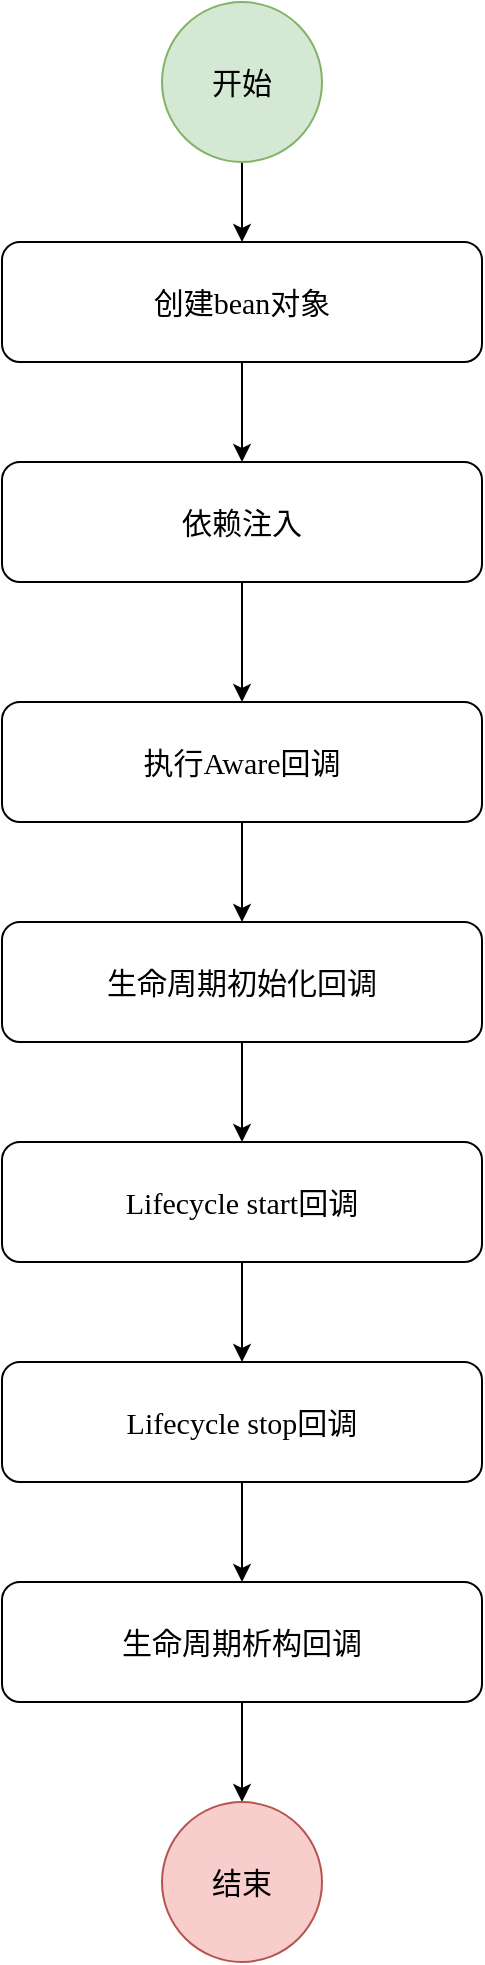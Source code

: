 <mxfile version="13.0.9" type="google"><diagram id="NkmOuvsS5RY0C3Rdkd_E" name="第 1 页"><mxGraphModel dx="1678" dy="931" grid="1" gridSize="10" guides="1" tooltips="1" connect="1" arrows="1" fold="1" page="1" pageScale="1" pageWidth="827" pageHeight="1169" math="0" shadow="0"><root><mxCell id="0"/><mxCell id="1" parent="0"/><mxCell id="7J9wvy91AqK4t4B4lRxr-3" style="edgeStyle=orthogonalEdgeStyle;rounded=0;orthogonalLoop=1;jettySize=auto;html=1;exitX=0.5;exitY=1;exitDx=0;exitDy=0;entryX=0.5;entryY=0;entryDx=0;entryDy=0;" edge="1" parent="1" source="7J9wvy91AqK4t4B4lRxr-1" target="7J9wvy91AqK4t4B4lRxr-2"><mxGeometry relative="1" as="geometry"/></mxCell><mxCell id="7J9wvy91AqK4t4B4lRxr-1" value="&lt;font face=&quot;menlo&quot; style=&quot;font-size: 15px&quot;&gt;创建bean对象&lt;/font&gt;" style="rounded=1;whiteSpace=wrap;html=1;fontSize=15;" vertex="1" parent="1"><mxGeometry x="294" y="150" width="240" height="60" as="geometry"/></mxCell><mxCell id="7J9wvy91AqK4t4B4lRxr-5" style="edgeStyle=orthogonalEdgeStyle;rounded=0;orthogonalLoop=1;jettySize=auto;html=1;exitX=0.5;exitY=1;exitDx=0;exitDy=0;entryX=0.5;entryY=0;entryDx=0;entryDy=0;" edge="1" parent="1" source="7J9wvy91AqK4t4B4lRxr-2" target="7J9wvy91AqK4t4B4lRxr-6"><mxGeometry relative="1" as="geometry"><mxPoint x="414" y="374.5" as="targetPoint"/></mxGeometry></mxCell><mxCell id="7J9wvy91AqK4t4B4lRxr-2" value="&lt;font face=&quot;menlo&quot; style=&quot;font-size: 15px&quot;&gt;依赖注入&lt;/font&gt;" style="rounded=1;whiteSpace=wrap;html=1;fontSize=15;" vertex="1" parent="1"><mxGeometry x="294" y="260" width="240" height="60" as="geometry"/></mxCell><mxCell id="7J9wvy91AqK4t4B4lRxr-9" style="edgeStyle=orthogonalEdgeStyle;rounded=0;orthogonalLoop=1;jettySize=auto;html=1;exitX=0.5;exitY=1;exitDx=0;exitDy=0;" edge="1" parent="1" source="7J9wvy91AqK4t4B4lRxr-6" target="7J9wvy91AqK4t4B4lRxr-8"><mxGeometry relative="1" as="geometry"/></mxCell><mxCell id="7J9wvy91AqK4t4B4lRxr-6" value="&lt;font face=&quot;menlo&quot;&gt;执行Aware回调&lt;/font&gt;" style="rounded=1;whiteSpace=wrap;html=1;fontSize=15;" vertex="1" parent="1"><mxGeometry x="294" y="380" width="240" height="60" as="geometry"/></mxCell><mxCell id="7J9wvy91AqK4t4B4lRxr-11" style="edgeStyle=orthogonalEdgeStyle;rounded=0;orthogonalLoop=1;jettySize=auto;html=1;exitX=0.5;exitY=1;exitDx=0;exitDy=0;entryX=0.5;entryY=0;entryDx=0;entryDy=0;" edge="1" parent="1" source="7J9wvy91AqK4t4B4lRxr-8" target="7J9wvy91AqK4t4B4lRxr-10"><mxGeometry relative="1" as="geometry"/></mxCell><mxCell id="7J9wvy91AqK4t4B4lRxr-8" value="&lt;font face=&quot;menlo&quot;&gt;生命周期初始化回调&lt;/font&gt;" style="rounded=1;whiteSpace=wrap;html=1;fontSize=15;" vertex="1" parent="1"><mxGeometry x="294" y="490" width="240" height="60" as="geometry"/></mxCell><mxCell id="7J9wvy91AqK4t4B4lRxr-13" style="edgeStyle=orthogonalEdgeStyle;rounded=0;orthogonalLoop=1;jettySize=auto;html=1;exitX=0.5;exitY=1;exitDx=0;exitDy=0;entryX=0.5;entryY=0;entryDx=0;entryDy=0;" edge="1" parent="1" source="7J9wvy91AqK4t4B4lRxr-10" target="7J9wvy91AqK4t4B4lRxr-12"><mxGeometry relative="1" as="geometry"/></mxCell><mxCell id="7J9wvy91AqK4t4B4lRxr-10" value="&lt;font face=&quot;menlo&quot;&gt;Lifecycle start回调&lt;/font&gt;" style="rounded=1;whiteSpace=wrap;html=1;fontSize=15;" vertex="1" parent="1"><mxGeometry x="294" y="600" width="240" height="60" as="geometry"/></mxCell><mxCell id="7J9wvy91AqK4t4B4lRxr-15" style="edgeStyle=orthogonalEdgeStyle;rounded=0;orthogonalLoop=1;jettySize=auto;html=1;exitX=0.5;exitY=1;exitDx=0;exitDy=0;entryX=0.5;entryY=0;entryDx=0;entryDy=0;" edge="1" parent="1" source="7J9wvy91AqK4t4B4lRxr-12" target="7J9wvy91AqK4t4B4lRxr-14"><mxGeometry relative="1" as="geometry"/></mxCell><mxCell id="7J9wvy91AqK4t4B4lRxr-12" value="&lt;font face=&quot;menlo&quot;&gt;Lifecycle stop回调&lt;/font&gt;" style="rounded=1;whiteSpace=wrap;html=1;fontSize=15;" vertex="1" parent="1"><mxGeometry x="294" y="710" width="240" height="60" as="geometry"/></mxCell><mxCell id="7J9wvy91AqK4t4B4lRxr-19" style="edgeStyle=orthogonalEdgeStyle;rounded=0;orthogonalLoop=1;jettySize=auto;html=1;exitX=0.5;exitY=1;exitDx=0;exitDy=0;entryX=0.5;entryY=0;entryDx=0;entryDy=0;" edge="1" parent="1" source="7J9wvy91AqK4t4B4lRxr-14" target="7J9wvy91AqK4t4B4lRxr-18"><mxGeometry relative="1" as="geometry"/></mxCell><mxCell id="7J9wvy91AqK4t4B4lRxr-14" value="&lt;font face=&quot;menlo&quot;&gt;生命周期析构回调&lt;/font&gt;" style="rounded=1;whiteSpace=wrap;html=1;fontSize=15;" vertex="1" parent="1"><mxGeometry x="294" y="820" width="240" height="60" as="geometry"/></mxCell><mxCell id="7J9wvy91AqK4t4B4lRxr-17" style="edgeStyle=orthogonalEdgeStyle;rounded=0;orthogonalLoop=1;jettySize=auto;html=1;exitX=0.5;exitY=1;exitDx=0;exitDy=0;entryX=0.5;entryY=0;entryDx=0;entryDy=0;" edge="1" parent="1" source="7J9wvy91AqK4t4B4lRxr-16" target="7J9wvy91AqK4t4B4lRxr-1"><mxGeometry relative="1" as="geometry"/></mxCell><mxCell id="7J9wvy91AqK4t4B4lRxr-16" value="&lt;font face=&quot;menlo&quot; style=&quot;font-size: 15px&quot;&gt;开始&lt;/font&gt;" style="ellipse;whiteSpace=wrap;html=1;aspect=fixed;fillColor=#d5e8d4;strokeColor=#82b366;" vertex="1" parent="1"><mxGeometry x="374" y="30" width="80" height="80" as="geometry"/></mxCell><mxCell id="7J9wvy91AqK4t4B4lRxr-18" value="&lt;font face=&quot;menlo&quot; style=&quot;font-size: 15px&quot;&gt;结束&lt;/font&gt;" style="ellipse;whiteSpace=wrap;html=1;aspect=fixed;fillColor=#f8cecc;strokeColor=#b85450;" vertex="1" parent="1"><mxGeometry x="374" y="930" width="80" height="80" as="geometry"/></mxCell></root></mxGraphModel></diagram></mxfile>